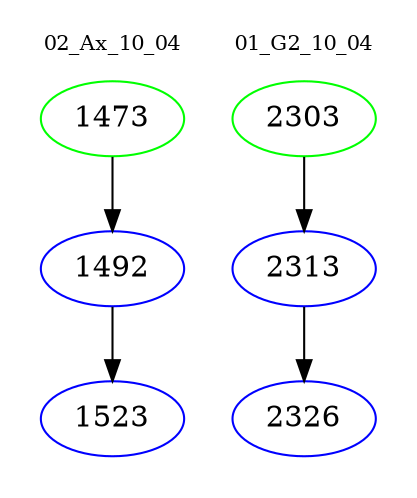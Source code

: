 digraph{
subgraph cluster_0 {
color = white
label = "02_Ax_10_04";
fontsize=10;
T0_1473 [label="1473", color="green"]
T0_1473 -> T0_1492 [color="black"]
T0_1492 [label="1492", color="blue"]
T0_1492 -> T0_1523 [color="black"]
T0_1523 [label="1523", color="blue"]
}
subgraph cluster_1 {
color = white
label = "01_G2_10_04";
fontsize=10;
T1_2303 [label="2303", color="green"]
T1_2303 -> T1_2313 [color="black"]
T1_2313 [label="2313", color="blue"]
T1_2313 -> T1_2326 [color="black"]
T1_2326 [label="2326", color="blue"]
}
}

